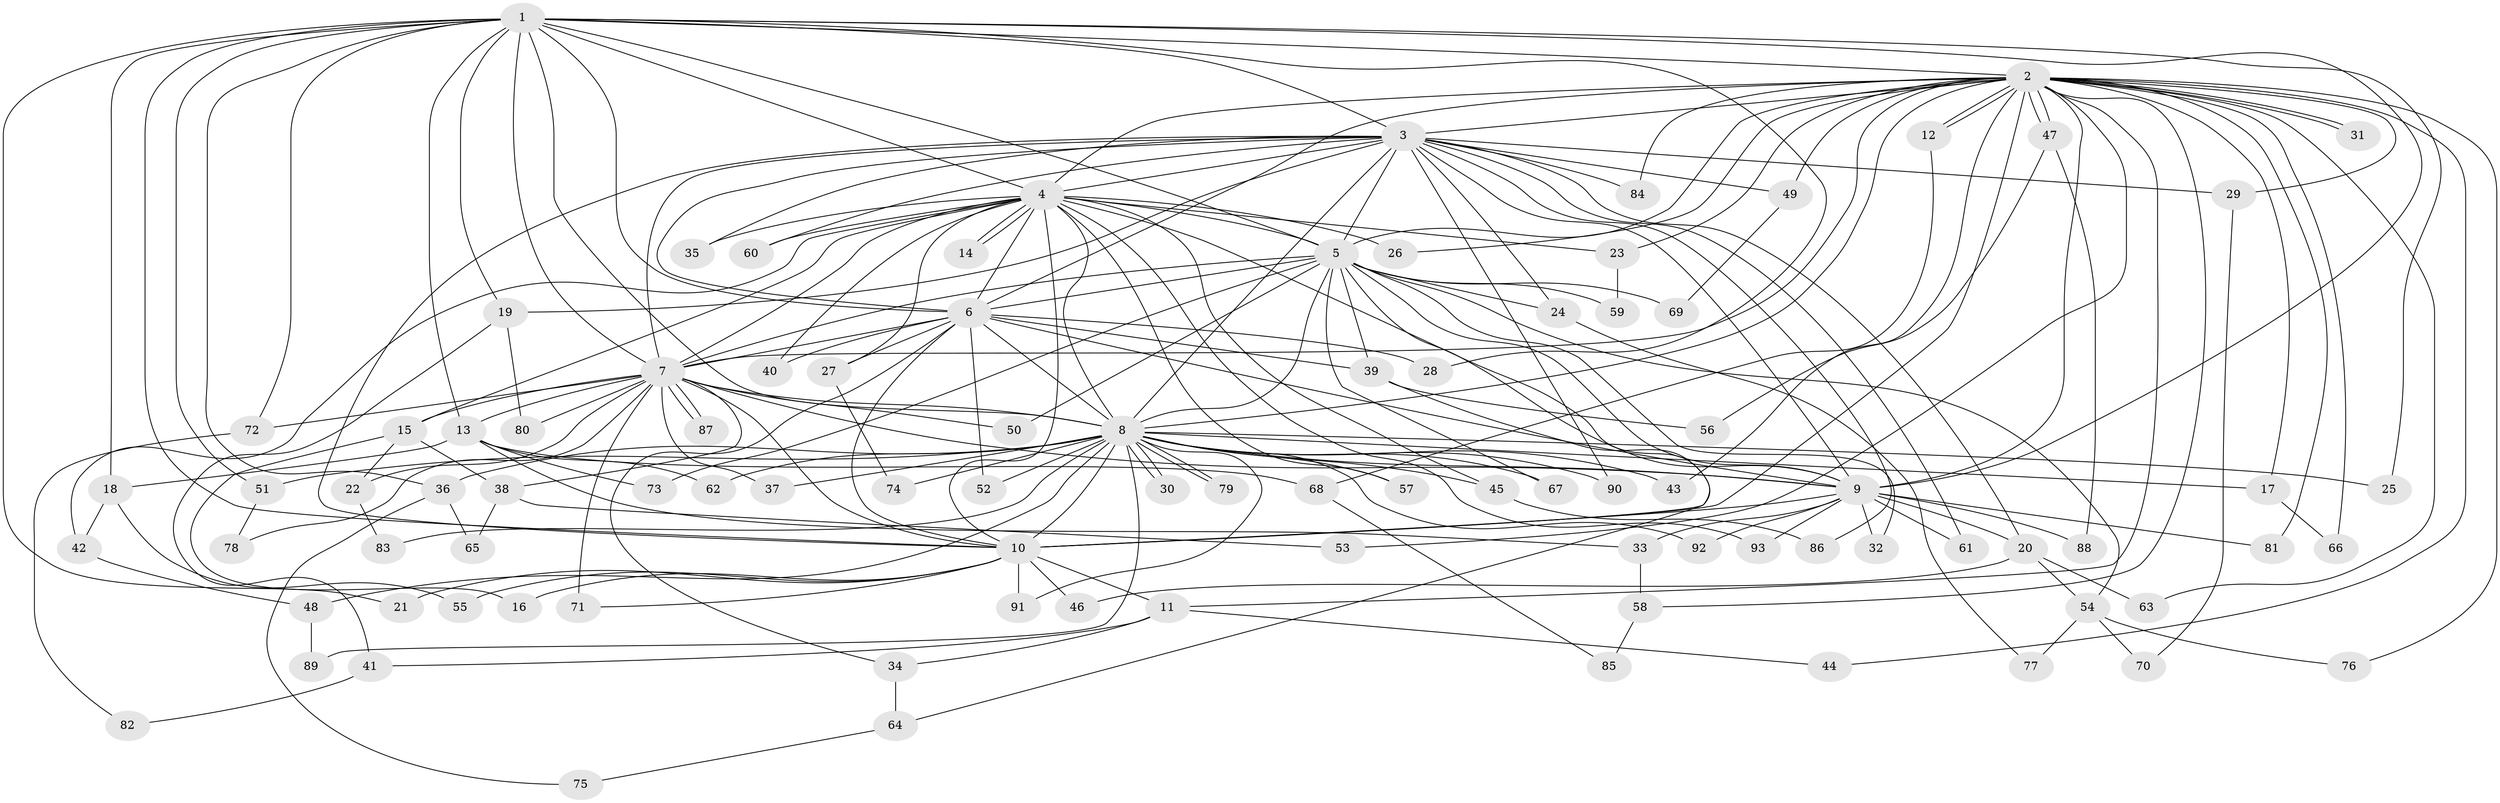 // coarse degree distribution, {16: 0.02631578947368421, 5: 0.10526315789473684, 10: 0.05263157894736842, 4: 0.13157894736842105, 1: 0.13157894736842105, 15: 0.02631578947368421, 2: 0.21052631578947367, 3: 0.15789473684210525, 6: 0.02631578947368421, 17: 0.02631578947368421, 14: 0.02631578947368421, 7: 0.02631578947368421, 19: 0.02631578947368421, 21: 0.02631578947368421}
// Generated by graph-tools (version 1.1) at 2025/36/03/04/25 23:36:28]
// undirected, 93 vertices, 211 edges
graph export_dot {
  node [color=gray90,style=filled];
  1;
  2;
  3;
  4;
  5;
  6;
  7;
  8;
  9;
  10;
  11;
  12;
  13;
  14;
  15;
  16;
  17;
  18;
  19;
  20;
  21;
  22;
  23;
  24;
  25;
  26;
  27;
  28;
  29;
  30;
  31;
  32;
  33;
  34;
  35;
  36;
  37;
  38;
  39;
  40;
  41;
  42;
  43;
  44;
  45;
  46;
  47;
  48;
  49;
  50;
  51;
  52;
  53;
  54;
  55;
  56;
  57;
  58;
  59;
  60;
  61;
  62;
  63;
  64;
  65;
  66;
  67;
  68;
  69;
  70;
  71;
  72;
  73;
  74;
  75;
  76;
  77;
  78;
  79;
  80;
  81;
  82;
  83;
  84;
  85;
  86;
  87;
  88;
  89;
  90;
  91;
  92;
  93;
  1 -- 2;
  1 -- 3;
  1 -- 4;
  1 -- 5;
  1 -- 6;
  1 -- 7;
  1 -- 8;
  1 -- 9;
  1 -- 10;
  1 -- 13;
  1 -- 18;
  1 -- 19;
  1 -- 21;
  1 -- 25;
  1 -- 28;
  1 -- 36;
  1 -- 51;
  1 -- 72;
  2 -- 3;
  2 -- 4;
  2 -- 5;
  2 -- 6;
  2 -- 7;
  2 -- 8;
  2 -- 9;
  2 -- 10;
  2 -- 11;
  2 -- 12;
  2 -- 12;
  2 -- 17;
  2 -- 23;
  2 -- 26;
  2 -- 29;
  2 -- 31;
  2 -- 31;
  2 -- 43;
  2 -- 44;
  2 -- 47;
  2 -- 47;
  2 -- 49;
  2 -- 53;
  2 -- 58;
  2 -- 63;
  2 -- 66;
  2 -- 76;
  2 -- 81;
  2 -- 84;
  3 -- 4;
  3 -- 5;
  3 -- 6;
  3 -- 7;
  3 -- 8;
  3 -- 9;
  3 -- 10;
  3 -- 19;
  3 -- 20;
  3 -- 24;
  3 -- 29;
  3 -- 35;
  3 -- 49;
  3 -- 60;
  3 -- 61;
  3 -- 84;
  3 -- 86;
  3 -- 90;
  4 -- 5;
  4 -- 6;
  4 -- 7;
  4 -- 8;
  4 -- 9;
  4 -- 10;
  4 -- 14;
  4 -- 14;
  4 -- 15;
  4 -- 23;
  4 -- 26;
  4 -- 27;
  4 -- 35;
  4 -- 40;
  4 -- 42;
  4 -- 45;
  4 -- 57;
  4 -- 60;
  4 -- 93;
  5 -- 6;
  5 -- 7;
  5 -- 8;
  5 -- 9;
  5 -- 10;
  5 -- 24;
  5 -- 32;
  5 -- 39;
  5 -- 50;
  5 -- 54;
  5 -- 59;
  5 -- 67;
  5 -- 69;
  5 -- 73;
  6 -- 7;
  6 -- 8;
  6 -- 9;
  6 -- 10;
  6 -- 27;
  6 -- 28;
  6 -- 34;
  6 -- 39;
  6 -- 40;
  6 -- 52;
  7 -- 8;
  7 -- 9;
  7 -- 10;
  7 -- 13;
  7 -- 15;
  7 -- 22;
  7 -- 37;
  7 -- 38;
  7 -- 50;
  7 -- 71;
  7 -- 72;
  7 -- 78;
  7 -- 80;
  7 -- 87;
  7 -- 87;
  8 -- 9;
  8 -- 10;
  8 -- 17;
  8 -- 25;
  8 -- 30;
  8 -- 30;
  8 -- 36;
  8 -- 37;
  8 -- 43;
  8 -- 45;
  8 -- 48;
  8 -- 51;
  8 -- 52;
  8 -- 57;
  8 -- 62;
  8 -- 67;
  8 -- 74;
  8 -- 79;
  8 -- 79;
  8 -- 83;
  8 -- 89;
  8 -- 90;
  8 -- 91;
  8 -- 92;
  9 -- 10;
  9 -- 20;
  9 -- 32;
  9 -- 33;
  9 -- 61;
  9 -- 81;
  9 -- 88;
  9 -- 92;
  9 -- 93;
  10 -- 11;
  10 -- 16;
  10 -- 21;
  10 -- 46;
  10 -- 55;
  10 -- 71;
  10 -- 91;
  11 -- 34;
  11 -- 41;
  11 -- 44;
  12 -- 68;
  13 -- 18;
  13 -- 33;
  13 -- 62;
  13 -- 68;
  13 -- 73;
  15 -- 16;
  15 -- 22;
  15 -- 38;
  17 -- 66;
  18 -- 42;
  18 -- 55;
  19 -- 41;
  19 -- 80;
  20 -- 46;
  20 -- 54;
  20 -- 63;
  22 -- 83;
  23 -- 59;
  24 -- 77;
  27 -- 74;
  29 -- 70;
  33 -- 58;
  34 -- 64;
  36 -- 65;
  36 -- 75;
  38 -- 53;
  38 -- 65;
  39 -- 56;
  39 -- 64;
  41 -- 82;
  42 -- 48;
  45 -- 86;
  47 -- 56;
  47 -- 88;
  48 -- 89;
  49 -- 69;
  51 -- 78;
  54 -- 70;
  54 -- 76;
  54 -- 77;
  58 -- 85;
  64 -- 75;
  68 -- 85;
  72 -- 82;
}
